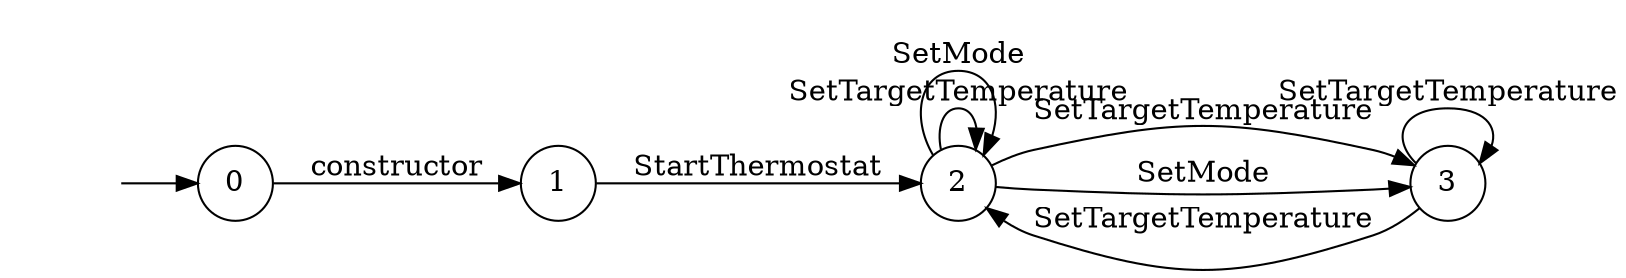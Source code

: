 digraph "Dapp-Automata-data/fuzzer/testnetdata-model-rq1/RoomThermostat/FSM-2" {
	graph [rankdir=LR]
	"" [label="" shape=plaintext]
	2 [label=2 shape=circle]
	1 [label=1 shape=circle]
	3 [label=3 shape=circle]
	0 [label=0 shape=circle]
	"" -> 0 [label=""]
	0 -> 1 [label=constructor]
	1 -> 2 [label=StartThermostat]
	2 -> 2 [label=SetTargetTemperature]
	2 -> 3 [label=SetTargetTemperature]
	2 -> 2 [label=SetMode]
	2 -> 3 [label=SetMode]
	3 -> 2 [label=SetTargetTemperature]
	3 -> 3 [label=SetTargetTemperature]
}

